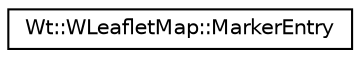 digraph "Graphical Class Hierarchy"
{
 // LATEX_PDF_SIZE
  edge [fontname="Helvetica",fontsize="10",labelfontname="Helvetica",labelfontsize="10"];
  node [fontname="Helvetica",fontsize="10",shape=record];
  rankdir="LR";
  Node0 [label="Wt::WLeafletMap::MarkerEntry",height=0.2,width=0.4,color="black", fillcolor="white", style="filled",URL="$structWt_1_1WLeafletMap_1_1MarkerEntry.html",tooltip=" "];
}
